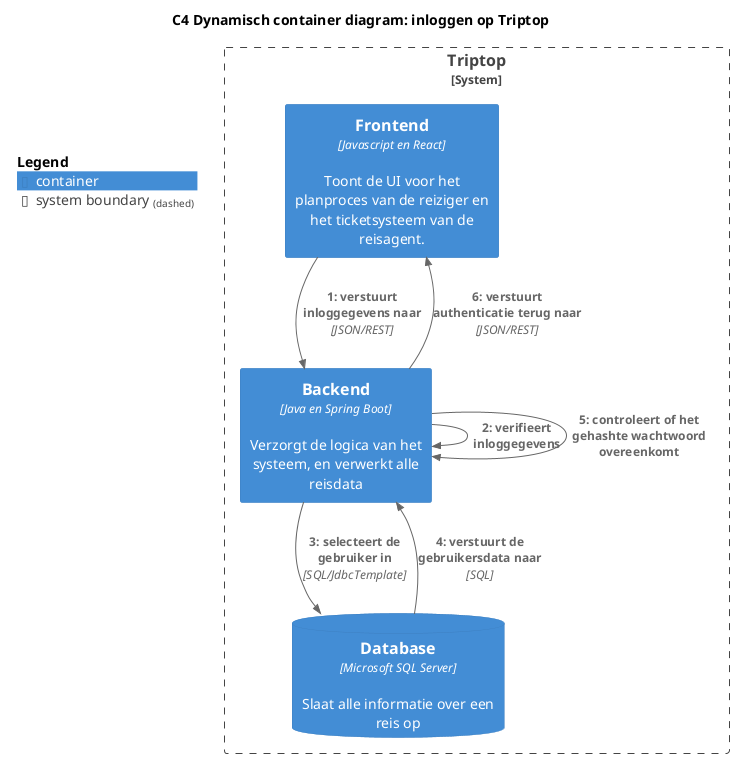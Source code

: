 @startuml
title C4 Dynamisch container diagram: inloggen op Triptop
!include <C4/C4_Container.puml>

top to bottom direction

SHOW_PERSON_OUTLINE()

System_Boundary(system, "Triptop") {
    Container(frontend, "Frontend", "Javascript en React", "Toont de UI voor het planproces van de reiziger en het ticketsysteem van de reisagent.")
    Container(backend, "Backend", "Java en Spring Boot", "Verzorgt de logica van het systeem, en verwerkt alle reisdata")
    ContainerDb(db, "Database", "Microsoft SQL Server", "Slaat alle informatie over een reis op")
}

Rel(frontend, backend, "1: verstuurt inloggegevens naar", "JSON/REST")

Rel(backend, backend, "2: verifieert inloggegevens")

Rel(backend, db, "3: selecteert de gebruiker in", "SQL/JdbcTemplate")
Rel(db, backend, "4: verstuurt de gebruikersdata naar", "SQL")
Rel(backend, backend, "5: controleert of het gehashte wachtwoord overeenkomt")
Rel(backend, frontend, "6: verstuurt authenticatie terug naar", "JSON/REST")

SHOW_FLOATING_LEGEND()

@enduml